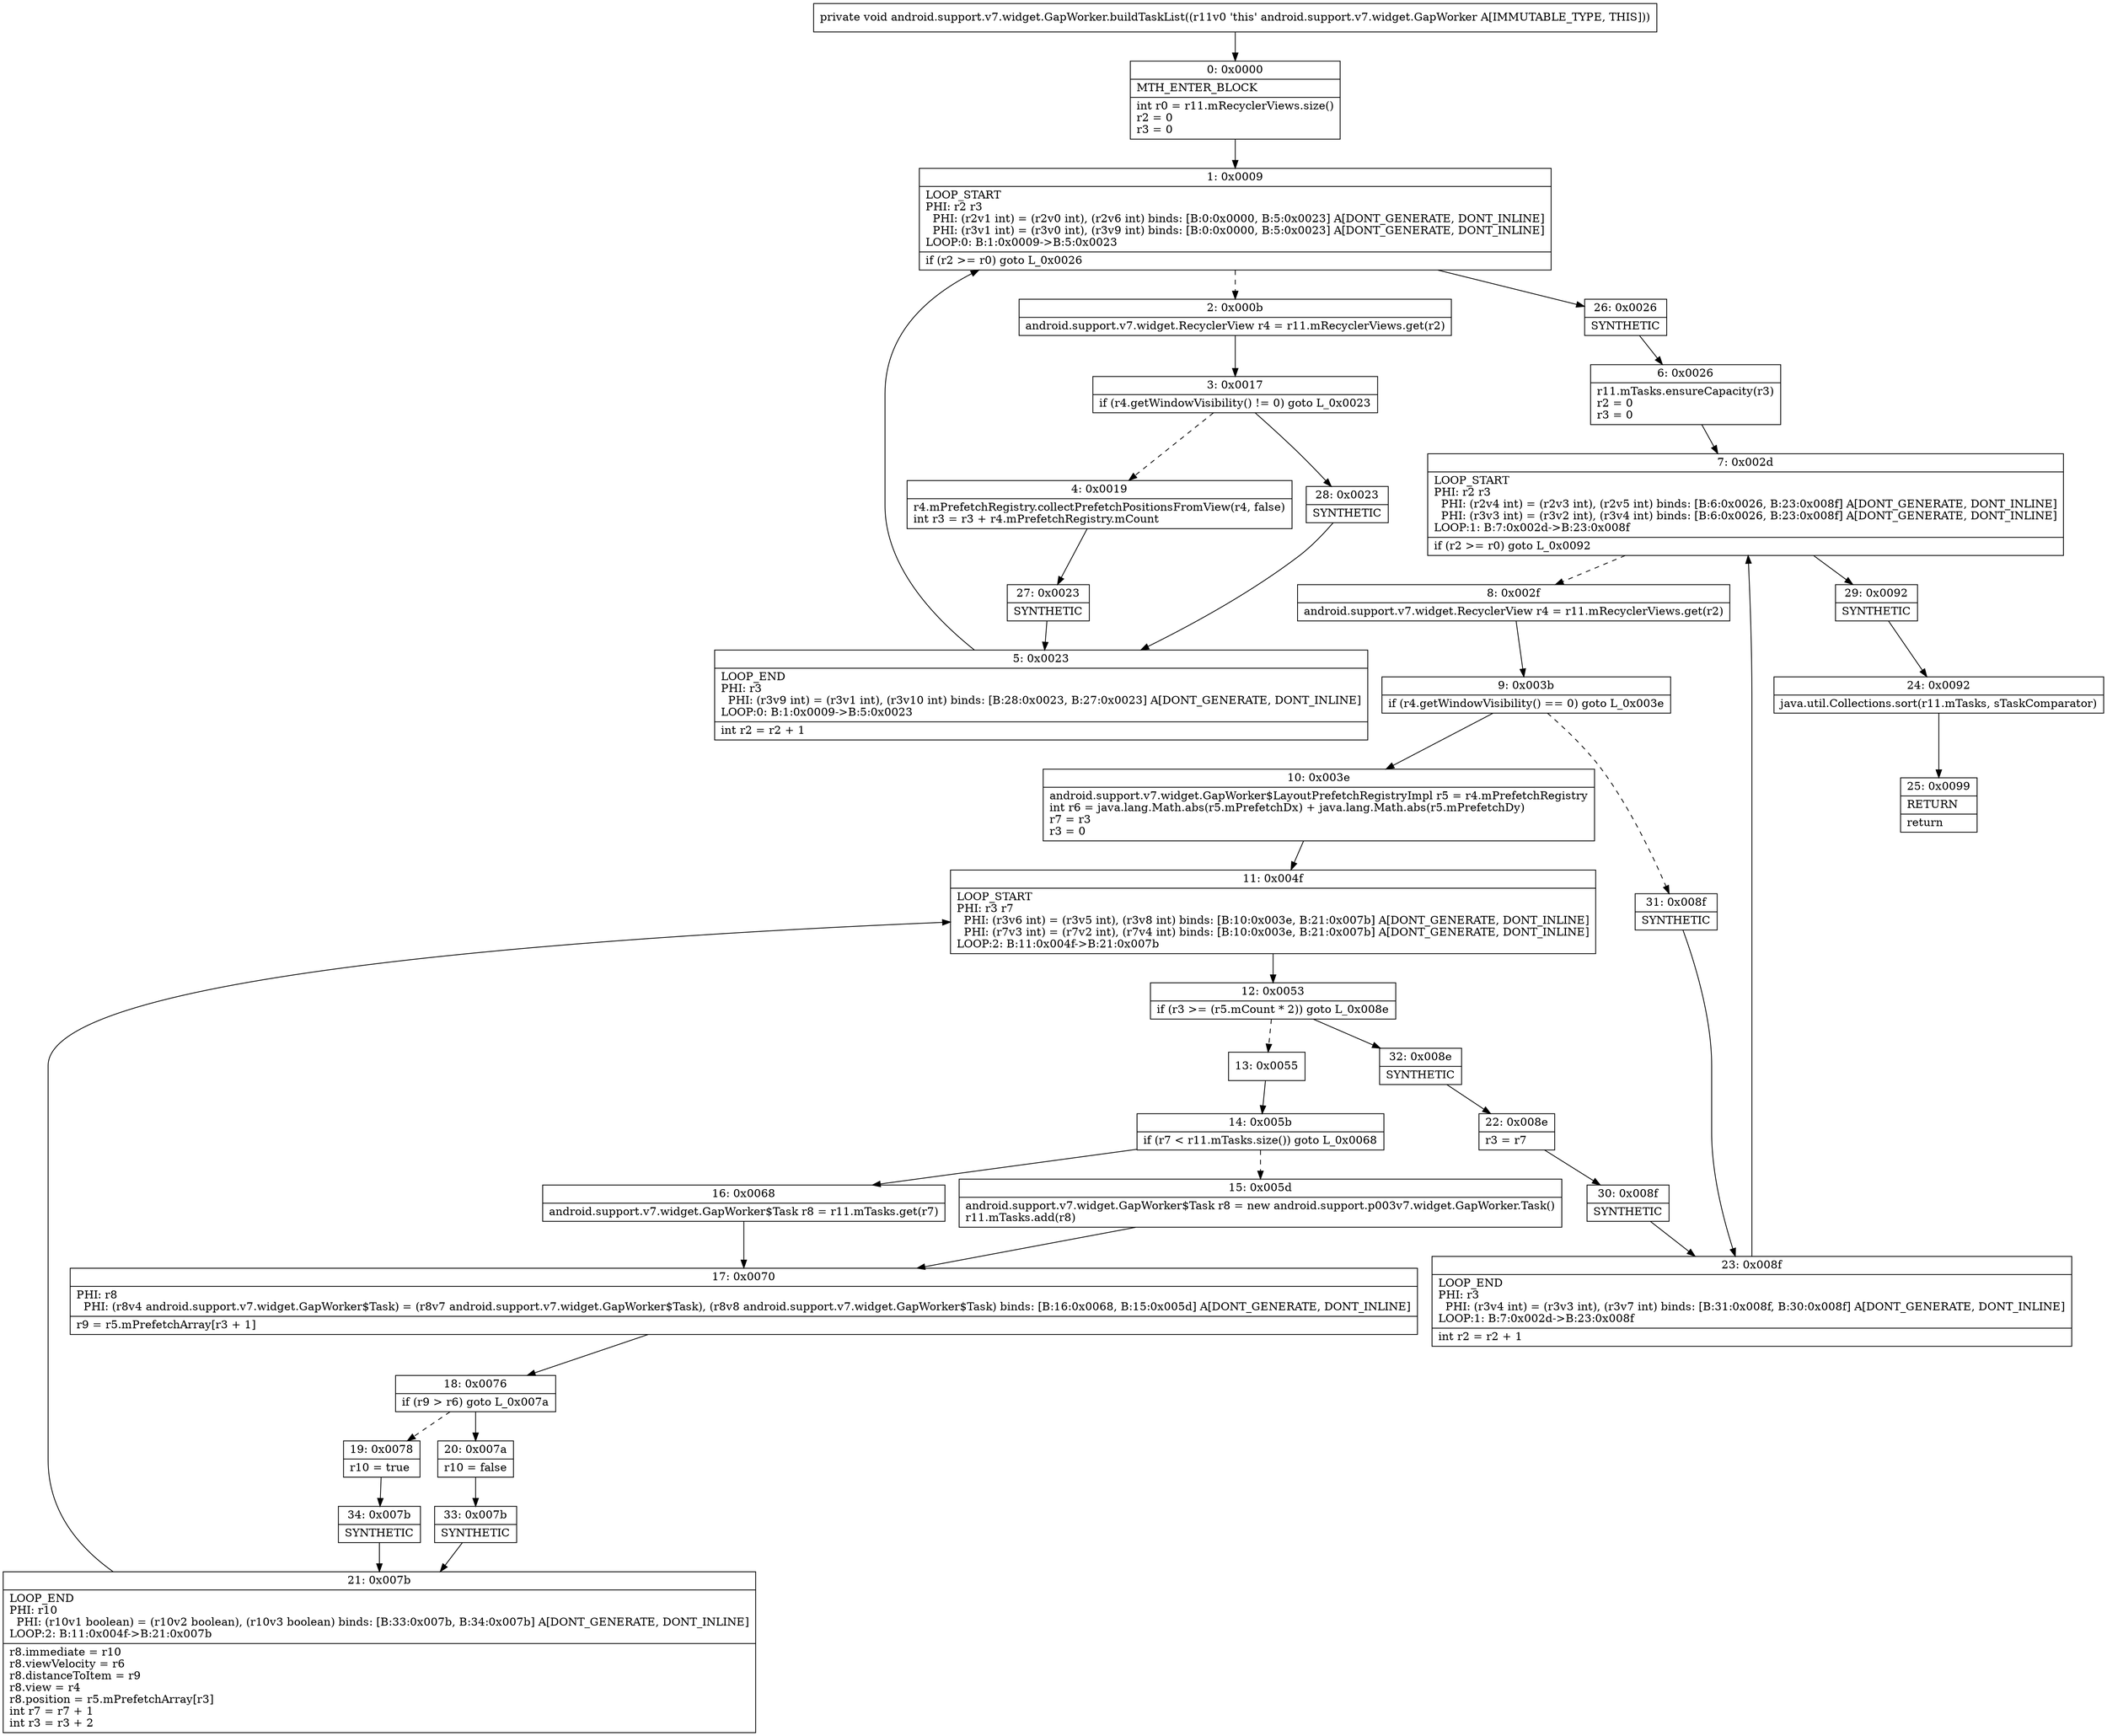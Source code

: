 digraph "CFG forandroid.support.v7.widget.GapWorker.buildTaskList()V" {
Node_0 [shape=record,label="{0\:\ 0x0000|MTH_ENTER_BLOCK\l|int r0 = r11.mRecyclerViews.size()\lr2 = 0\lr3 = 0\l}"];
Node_1 [shape=record,label="{1\:\ 0x0009|LOOP_START\lPHI: r2 r3 \l  PHI: (r2v1 int) = (r2v0 int), (r2v6 int) binds: [B:0:0x0000, B:5:0x0023] A[DONT_GENERATE, DONT_INLINE]\l  PHI: (r3v1 int) = (r3v0 int), (r3v9 int) binds: [B:0:0x0000, B:5:0x0023] A[DONT_GENERATE, DONT_INLINE]\lLOOP:0: B:1:0x0009\-\>B:5:0x0023\l|if (r2 \>= r0) goto L_0x0026\l}"];
Node_2 [shape=record,label="{2\:\ 0x000b|android.support.v7.widget.RecyclerView r4 = r11.mRecyclerViews.get(r2)\l}"];
Node_3 [shape=record,label="{3\:\ 0x0017|if (r4.getWindowVisibility() != 0) goto L_0x0023\l}"];
Node_4 [shape=record,label="{4\:\ 0x0019|r4.mPrefetchRegistry.collectPrefetchPositionsFromView(r4, false)\lint r3 = r3 + r4.mPrefetchRegistry.mCount\l}"];
Node_5 [shape=record,label="{5\:\ 0x0023|LOOP_END\lPHI: r3 \l  PHI: (r3v9 int) = (r3v1 int), (r3v10 int) binds: [B:28:0x0023, B:27:0x0023] A[DONT_GENERATE, DONT_INLINE]\lLOOP:0: B:1:0x0009\-\>B:5:0x0023\l|int r2 = r2 + 1\l}"];
Node_6 [shape=record,label="{6\:\ 0x0026|r11.mTasks.ensureCapacity(r3)\lr2 = 0\lr3 = 0\l}"];
Node_7 [shape=record,label="{7\:\ 0x002d|LOOP_START\lPHI: r2 r3 \l  PHI: (r2v4 int) = (r2v3 int), (r2v5 int) binds: [B:6:0x0026, B:23:0x008f] A[DONT_GENERATE, DONT_INLINE]\l  PHI: (r3v3 int) = (r3v2 int), (r3v4 int) binds: [B:6:0x0026, B:23:0x008f] A[DONT_GENERATE, DONT_INLINE]\lLOOP:1: B:7:0x002d\-\>B:23:0x008f\l|if (r2 \>= r0) goto L_0x0092\l}"];
Node_8 [shape=record,label="{8\:\ 0x002f|android.support.v7.widget.RecyclerView r4 = r11.mRecyclerViews.get(r2)\l}"];
Node_9 [shape=record,label="{9\:\ 0x003b|if (r4.getWindowVisibility() == 0) goto L_0x003e\l}"];
Node_10 [shape=record,label="{10\:\ 0x003e|android.support.v7.widget.GapWorker$LayoutPrefetchRegistryImpl r5 = r4.mPrefetchRegistry\lint r6 = java.lang.Math.abs(r5.mPrefetchDx) + java.lang.Math.abs(r5.mPrefetchDy)\lr7 = r3\lr3 = 0\l}"];
Node_11 [shape=record,label="{11\:\ 0x004f|LOOP_START\lPHI: r3 r7 \l  PHI: (r3v6 int) = (r3v5 int), (r3v8 int) binds: [B:10:0x003e, B:21:0x007b] A[DONT_GENERATE, DONT_INLINE]\l  PHI: (r7v3 int) = (r7v2 int), (r7v4 int) binds: [B:10:0x003e, B:21:0x007b] A[DONT_GENERATE, DONT_INLINE]\lLOOP:2: B:11:0x004f\-\>B:21:0x007b\l}"];
Node_12 [shape=record,label="{12\:\ 0x0053|if (r3 \>= (r5.mCount * 2)) goto L_0x008e\l}"];
Node_13 [shape=record,label="{13\:\ 0x0055}"];
Node_14 [shape=record,label="{14\:\ 0x005b|if (r7 \< r11.mTasks.size()) goto L_0x0068\l}"];
Node_15 [shape=record,label="{15\:\ 0x005d|android.support.v7.widget.GapWorker$Task r8 = new android.support.p003v7.widget.GapWorker.Task()\lr11.mTasks.add(r8)\l}"];
Node_16 [shape=record,label="{16\:\ 0x0068|android.support.v7.widget.GapWorker$Task r8 = r11.mTasks.get(r7)\l}"];
Node_17 [shape=record,label="{17\:\ 0x0070|PHI: r8 \l  PHI: (r8v4 android.support.v7.widget.GapWorker$Task) = (r8v7 android.support.v7.widget.GapWorker$Task), (r8v8 android.support.v7.widget.GapWorker$Task) binds: [B:16:0x0068, B:15:0x005d] A[DONT_GENERATE, DONT_INLINE]\l|r9 = r5.mPrefetchArray[r3 + 1]\l}"];
Node_18 [shape=record,label="{18\:\ 0x0076|if (r9 \> r6) goto L_0x007a\l}"];
Node_19 [shape=record,label="{19\:\ 0x0078|r10 = true\l}"];
Node_20 [shape=record,label="{20\:\ 0x007a|r10 = false\l}"];
Node_21 [shape=record,label="{21\:\ 0x007b|LOOP_END\lPHI: r10 \l  PHI: (r10v1 boolean) = (r10v2 boolean), (r10v3 boolean) binds: [B:33:0x007b, B:34:0x007b] A[DONT_GENERATE, DONT_INLINE]\lLOOP:2: B:11:0x004f\-\>B:21:0x007b\l|r8.immediate = r10\lr8.viewVelocity = r6\lr8.distanceToItem = r9\lr8.view = r4\lr8.position = r5.mPrefetchArray[r3]\lint r7 = r7 + 1\lint r3 = r3 + 2\l}"];
Node_22 [shape=record,label="{22\:\ 0x008e|r3 = r7\l}"];
Node_23 [shape=record,label="{23\:\ 0x008f|LOOP_END\lPHI: r3 \l  PHI: (r3v4 int) = (r3v3 int), (r3v7 int) binds: [B:31:0x008f, B:30:0x008f] A[DONT_GENERATE, DONT_INLINE]\lLOOP:1: B:7:0x002d\-\>B:23:0x008f\l|int r2 = r2 + 1\l}"];
Node_24 [shape=record,label="{24\:\ 0x0092|java.util.Collections.sort(r11.mTasks, sTaskComparator)\l}"];
Node_25 [shape=record,label="{25\:\ 0x0099|RETURN\l|return\l}"];
Node_26 [shape=record,label="{26\:\ 0x0026|SYNTHETIC\l}"];
Node_27 [shape=record,label="{27\:\ 0x0023|SYNTHETIC\l}"];
Node_28 [shape=record,label="{28\:\ 0x0023|SYNTHETIC\l}"];
Node_29 [shape=record,label="{29\:\ 0x0092|SYNTHETIC\l}"];
Node_30 [shape=record,label="{30\:\ 0x008f|SYNTHETIC\l}"];
Node_31 [shape=record,label="{31\:\ 0x008f|SYNTHETIC\l}"];
Node_32 [shape=record,label="{32\:\ 0x008e|SYNTHETIC\l}"];
Node_33 [shape=record,label="{33\:\ 0x007b|SYNTHETIC\l}"];
Node_34 [shape=record,label="{34\:\ 0x007b|SYNTHETIC\l}"];
MethodNode[shape=record,label="{private void android.support.v7.widget.GapWorker.buildTaskList((r11v0 'this' android.support.v7.widget.GapWorker A[IMMUTABLE_TYPE, THIS])) }"];
MethodNode -> Node_0;
Node_0 -> Node_1;
Node_1 -> Node_2[style=dashed];
Node_1 -> Node_26;
Node_2 -> Node_3;
Node_3 -> Node_4[style=dashed];
Node_3 -> Node_28;
Node_4 -> Node_27;
Node_5 -> Node_1;
Node_6 -> Node_7;
Node_7 -> Node_8[style=dashed];
Node_7 -> Node_29;
Node_8 -> Node_9;
Node_9 -> Node_10;
Node_9 -> Node_31[style=dashed];
Node_10 -> Node_11;
Node_11 -> Node_12;
Node_12 -> Node_13[style=dashed];
Node_12 -> Node_32;
Node_13 -> Node_14;
Node_14 -> Node_15[style=dashed];
Node_14 -> Node_16;
Node_15 -> Node_17;
Node_16 -> Node_17;
Node_17 -> Node_18;
Node_18 -> Node_19[style=dashed];
Node_18 -> Node_20;
Node_19 -> Node_34;
Node_20 -> Node_33;
Node_21 -> Node_11;
Node_22 -> Node_30;
Node_23 -> Node_7;
Node_24 -> Node_25;
Node_26 -> Node_6;
Node_27 -> Node_5;
Node_28 -> Node_5;
Node_29 -> Node_24;
Node_30 -> Node_23;
Node_31 -> Node_23;
Node_32 -> Node_22;
Node_33 -> Node_21;
Node_34 -> Node_21;
}

